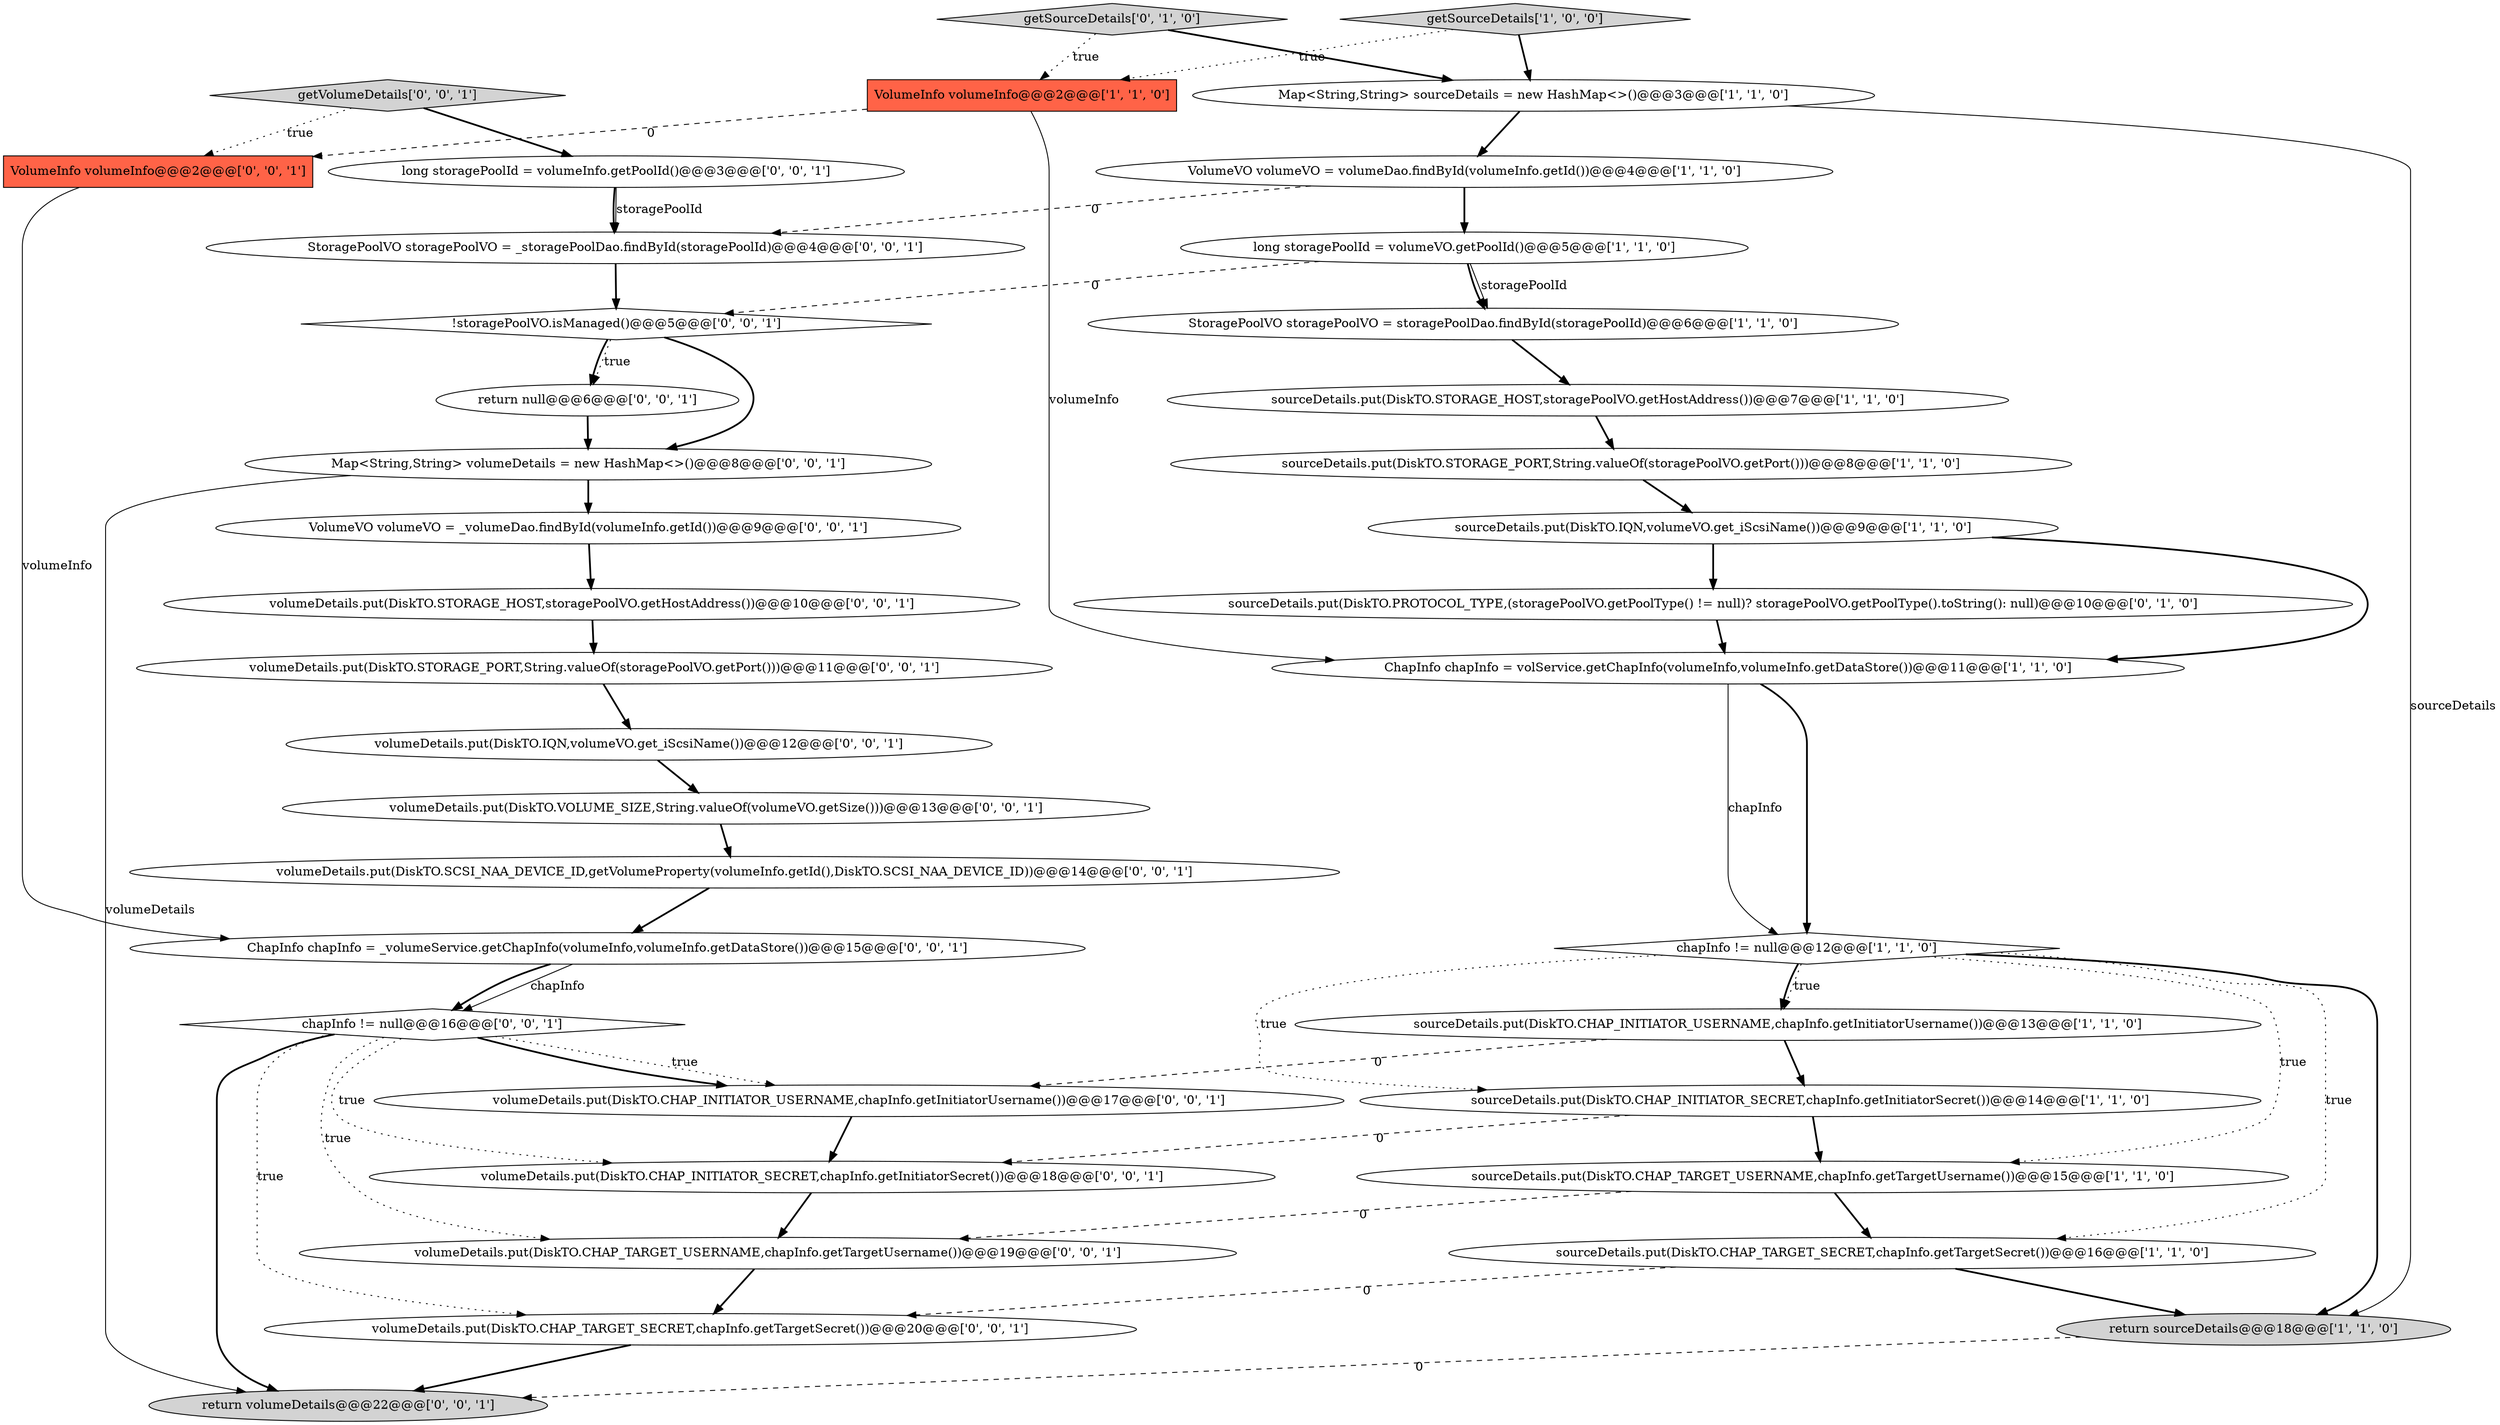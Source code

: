 digraph {
15 [style = filled, label = "sourceDetails.put(DiskTO.CHAP_TARGET_USERNAME,chapInfo.getTargetUsername())@@@15@@@['1', '1', '0']", fillcolor = white, shape = ellipse image = "AAA0AAABBB1BBB"];
12 [style = filled, label = "sourceDetails.put(DiskTO.IQN,volumeVO.get_iScsiName())@@@9@@@['1', '1', '0']", fillcolor = white, shape = ellipse image = "AAA0AAABBB1BBB"];
34 [style = filled, label = "!storagePoolVO.isManaged()@@@5@@@['0', '0', '1']", fillcolor = white, shape = diamond image = "AAA0AAABBB3BBB"];
6 [style = filled, label = "sourceDetails.put(DiskTO.STORAGE_PORT,String.valueOf(storagePoolVO.getPort()))@@@8@@@['1', '1', '0']", fillcolor = white, shape = ellipse image = "AAA0AAABBB1BBB"];
26 [style = filled, label = "long storagePoolId = volumeInfo.getPoolId()@@@3@@@['0', '0', '1']", fillcolor = white, shape = ellipse image = "AAA0AAABBB3BBB"];
33 [style = filled, label = "return volumeDetails@@@22@@@['0', '0', '1']", fillcolor = lightgray, shape = ellipse image = "AAA0AAABBB3BBB"];
16 [style = filled, label = "getSourceDetails['0', '1', '0']", fillcolor = lightgray, shape = diamond image = "AAA0AAABBB2BBB"];
14 [style = filled, label = "return sourceDetails@@@18@@@['1', '1', '0']", fillcolor = lightgray, shape = ellipse image = "AAA0AAABBB1BBB"];
32 [style = filled, label = "volumeDetails.put(DiskTO.CHAP_TARGET_SECRET,chapInfo.getTargetSecret())@@@20@@@['0', '0', '1']", fillcolor = white, shape = ellipse image = "AAA0AAABBB3BBB"];
10 [style = filled, label = "sourceDetails.put(DiskTO.STORAGE_HOST,storagePoolVO.getHostAddress())@@@7@@@['1', '1', '0']", fillcolor = white, shape = ellipse image = "AAA0AAABBB1BBB"];
21 [style = filled, label = "volumeDetails.put(DiskTO.VOLUME_SIZE,String.valueOf(volumeVO.getSize()))@@@13@@@['0', '0', '1']", fillcolor = white, shape = ellipse image = "AAA0AAABBB3BBB"];
13 [style = filled, label = "long storagePoolId = volumeVO.getPoolId()@@@5@@@['1', '1', '0']", fillcolor = white, shape = ellipse image = "AAA0AAABBB1BBB"];
11 [style = filled, label = "getSourceDetails['1', '0', '0']", fillcolor = lightgray, shape = diamond image = "AAA0AAABBB1BBB"];
27 [style = filled, label = "volumeDetails.put(DiskTO.CHAP_TARGET_USERNAME,chapInfo.getTargetUsername())@@@19@@@['0', '0', '1']", fillcolor = white, shape = ellipse image = "AAA0AAABBB3BBB"];
36 [style = filled, label = "getVolumeDetails['0', '0', '1']", fillcolor = lightgray, shape = diamond image = "AAA0AAABBB3BBB"];
18 [style = filled, label = "VolumeInfo volumeInfo@@@2@@@['0', '0', '1']", fillcolor = tomato, shape = box image = "AAA0AAABBB3BBB"];
25 [style = filled, label = "volumeDetails.put(DiskTO.STORAGE_PORT,String.valueOf(storagePoolVO.getPort()))@@@11@@@['0', '0', '1']", fillcolor = white, shape = ellipse image = "AAA0AAABBB3BBB"];
31 [style = filled, label = "volumeDetails.put(DiskTO.CHAP_INITIATOR_SECRET,chapInfo.getInitiatorSecret())@@@18@@@['0', '0', '1']", fillcolor = white, shape = ellipse image = "AAA0AAABBB3BBB"];
30 [style = filled, label = "StoragePoolVO storagePoolVO = _storagePoolDao.findById(storagePoolId)@@@4@@@['0', '0', '1']", fillcolor = white, shape = ellipse image = "AAA0AAABBB3BBB"];
22 [style = filled, label = "volumeDetails.put(DiskTO.IQN,volumeVO.get_iScsiName())@@@12@@@['0', '0', '1']", fillcolor = white, shape = ellipse image = "AAA0AAABBB3BBB"];
28 [style = filled, label = "ChapInfo chapInfo = _volumeService.getChapInfo(volumeInfo,volumeInfo.getDataStore())@@@15@@@['0', '0', '1']", fillcolor = white, shape = ellipse image = "AAA0AAABBB3BBB"];
4 [style = filled, label = "sourceDetails.put(DiskTO.CHAP_TARGET_SECRET,chapInfo.getTargetSecret())@@@16@@@['1', '1', '0']", fillcolor = white, shape = ellipse image = "AAA0AAABBB1BBB"];
35 [style = filled, label = "volumeDetails.put(DiskTO.SCSI_NAA_DEVICE_ID,getVolumeProperty(volumeInfo.getId(),DiskTO.SCSI_NAA_DEVICE_ID))@@@14@@@['0', '0', '1']", fillcolor = white, shape = ellipse image = "AAA0AAABBB3BBB"];
24 [style = filled, label = "VolumeVO volumeVO = _volumeDao.findById(volumeInfo.getId())@@@9@@@['0', '0', '1']", fillcolor = white, shape = ellipse image = "AAA0AAABBB3BBB"];
0 [style = filled, label = "sourceDetails.put(DiskTO.CHAP_INITIATOR_USERNAME,chapInfo.getInitiatorUsername())@@@13@@@['1', '1', '0']", fillcolor = white, shape = ellipse image = "AAA0AAABBB1BBB"];
5 [style = filled, label = "sourceDetails.put(DiskTO.CHAP_INITIATOR_SECRET,chapInfo.getInitiatorSecret())@@@14@@@['1', '1', '0']", fillcolor = white, shape = ellipse image = "AAA0AAABBB1BBB"];
20 [style = filled, label = "Map<String,String> volumeDetails = new HashMap<>()@@@8@@@['0', '0', '1']", fillcolor = white, shape = ellipse image = "AAA0AAABBB3BBB"];
23 [style = filled, label = "volumeDetails.put(DiskTO.CHAP_INITIATOR_USERNAME,chapInfo.getInitiatorUsername())@@@17@@@['0', '0', '1']", fillcolor = white, shape = ellipse image = "AAA0AAABBB3BBB"];
9 [style = filled, label = "Map<String,String> sourceDetails = new HashMap<>()@@@3@@@['1', '1', '0']", fillcolor = white, shape = ellipse image = "AAA0AAABBB1BBB"];
1 [style = filled, label = "VolumeInfo volumeInfo@@@2@@@['1', '1', '0']", fillcolor = tomato, shape = box image = "AAA0AAABBB1BBB"];
19 [style = filled, label = "volumeDetails.put(DiskTO.STORAGE_HOST,storagePoolVO.getHostAddress())@@@10@@@['0', '0', '1']", fillcolor = white, shape = ellipse image = "AAA0AAABBB3BBB"];
3 [style = filled, label = "chapInfo != null@@@12@@@['1', '1', '0']", fillcolor = white, shape = diamond image = "AAA0AAABBB1BBB"];
37 [style = filled, label = "return null@@@6@@@['0', '0', '1']", fillcolor = white, shape = ellipse image = "AAA0AAABBB3BBB"];
8 [style = filled, label = "VolumeVO volumeVO = volumeDao.findById(volumeInfo.getId())@@@4@@@['1', '1', '0']", fillcolor = white, shape = ellipse image = "AAA0AAABBB1BBB"];
7 [style = filled, label = "StoragePoolVO storagePoolVO = storagePoolDao.findById(storagePoolId)@@@6@@@['1', '1', '0']", fillcolor = white, shape = ellipse image = "AAA0AAABBB1BBB"];
29 [style = filled, label = "chapInfo != null@@@16@@@['0', '0', '1']", fillcolor = white, shape = diamond image = "AAA0AAABBB3BBB"];
2 [style = filled, label = "ChapInfo chapInfo = volService.getChapInfo(volumeInfo,volumeInfo.getDataStore())@@@11@@@['1', '1', '0']", fillcolor = white, shape = ellipse image = "AAA0AAABBB1BBB"];
17 [style = filled, label = "sourceDetails.put(DiskTO.PROTOCOL_TYPE,(storagePoolVO.getPoolType() != null)? storagePoolVO.getPoolType().toString(): null)@@@10@@@['0', '1', '0']", fillcolor = white, shape = ellipse image = "AAA1AAABBB2BBB"];
20->33 [style = solid, label="volumeDetails"];
30->34 [style = bold, label=""];
29->32 [style = dotted, label="true"];
3->14 [style = bold, label=""];
13->7 [style = bold, label=""];
3->15 [style = dotted, label="true"];
1->18 [style = dashed, label="0"];
14->33 [style = dashed, label="0"];
10->6 [style = bold, label=""];
37->20 [style = bold, label=""];
29->23 [style = dotted, label="true"];
7->10 [style = bold, label=""];
12->2 [style = bold, label=""];
15->4 [style = bold, label=""];
11->9 [style = bold, label=""];
27->32 [style = bold, label=""];
26->30 [style = solid, label="storagePoolId"];
5->31 [style = dashed, label="0"];
4->32 [style = dashed, label="0"];
16->1 [style = dotted, label="true"];
13->7 [style = solid, label="storagePoolId"];
34->20 [style = bold, label=""];
28->29 [style = solid, label="chapInfo"];
35->28 [style = bold, label=""];
1->2 [style = solid, label="volumeInfo"];
9->14 [style = solid, label="sourceDetails"];
29->23 [style = bold, label=""];
2->3 [style = bold, label=""];
3->0 [style = dotted, label="true"];
23->31 [style = bold, label=""];
8->30 [style = dashed, label="0"];
19->25 [style = bold, label=""];
36->18 [style = dotted, label="true"];
12->17 [style = bold, label=""];
0->23 [style = dashed, label="0"];
3->4 [style = dotted, label="true"];
11->1 [style = dotted, label="true"];
29->27 [style = dotted, label="true"];
3->0 [style = bold, label=""];
36->26 [style = bold, label=""];
8->13 [style = bold, label=""];
6->12 [style = bold, label=""];
29->31 [style = dotted, label="true"];
34->37 [style = dotted, label="true"];
4->14 [style = bold, label=""];
20->24 [style = bold, label=""];
24->19 [style = bold, label=""];
2->3 [style = solid, label="chapInfo"];
22->21 [style = bold, label=""];
21->35 [style = bold, label=""];
18->28 [style = solid, label="volumeInfo"];
9->8 [style = bold, label=""];
0->5 [style = bold, label=""];
32->33 [style = bold, label=""];
13->34 [style = dashed, label="0"];
26->30 [style = bold, label=""];
25->22 [style = bold, label=""];
3->5 [style = dotted, label="true"];
15->27 [style = dashed, label="0"];
34->37 [style = bold, label=""];
29->33 [style = bold, label=""];
31->27 [style = bold, label=""];
28->29 [style = bold, label=""];
5->15 [style = bold, label=""];
17->2 [style = bold, label=""];
16->9 [style = bold, label=""];
}
